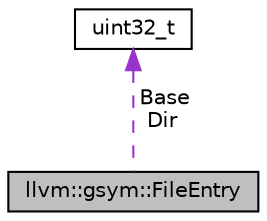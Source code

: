 digraph "llvm::gsym::FileEntry"
{
 // LATEX_PDF_SIZE
  bgcolor="transparent";
  edge [fontname="Helvetica",fontsize="10",labelfontname="Helvetica",labelfontsize="10"];
  node [fontname="Helvetica",fontsize="10",shape=record];
  Node1 [label="llvm::gsym::FileEntry",height=0.2,width=0.4,color="black", fillcolor="grey75", style="filled", fontcolor="black",tooltip="Files in GSYM are contained in FileEntry structs where we split the directory and basename into two d..."];
  Node2 -> Node1 [dir="back",color="darkorchid3",fontsize="10",style="dashed",label=" Base\nDir" ,fontname="Helvetica"];
  Node2 [label="uint32_t",height=0.2,width=0.4,color="black",URL="$classuint32__t.html",tooltip=" "];
}

